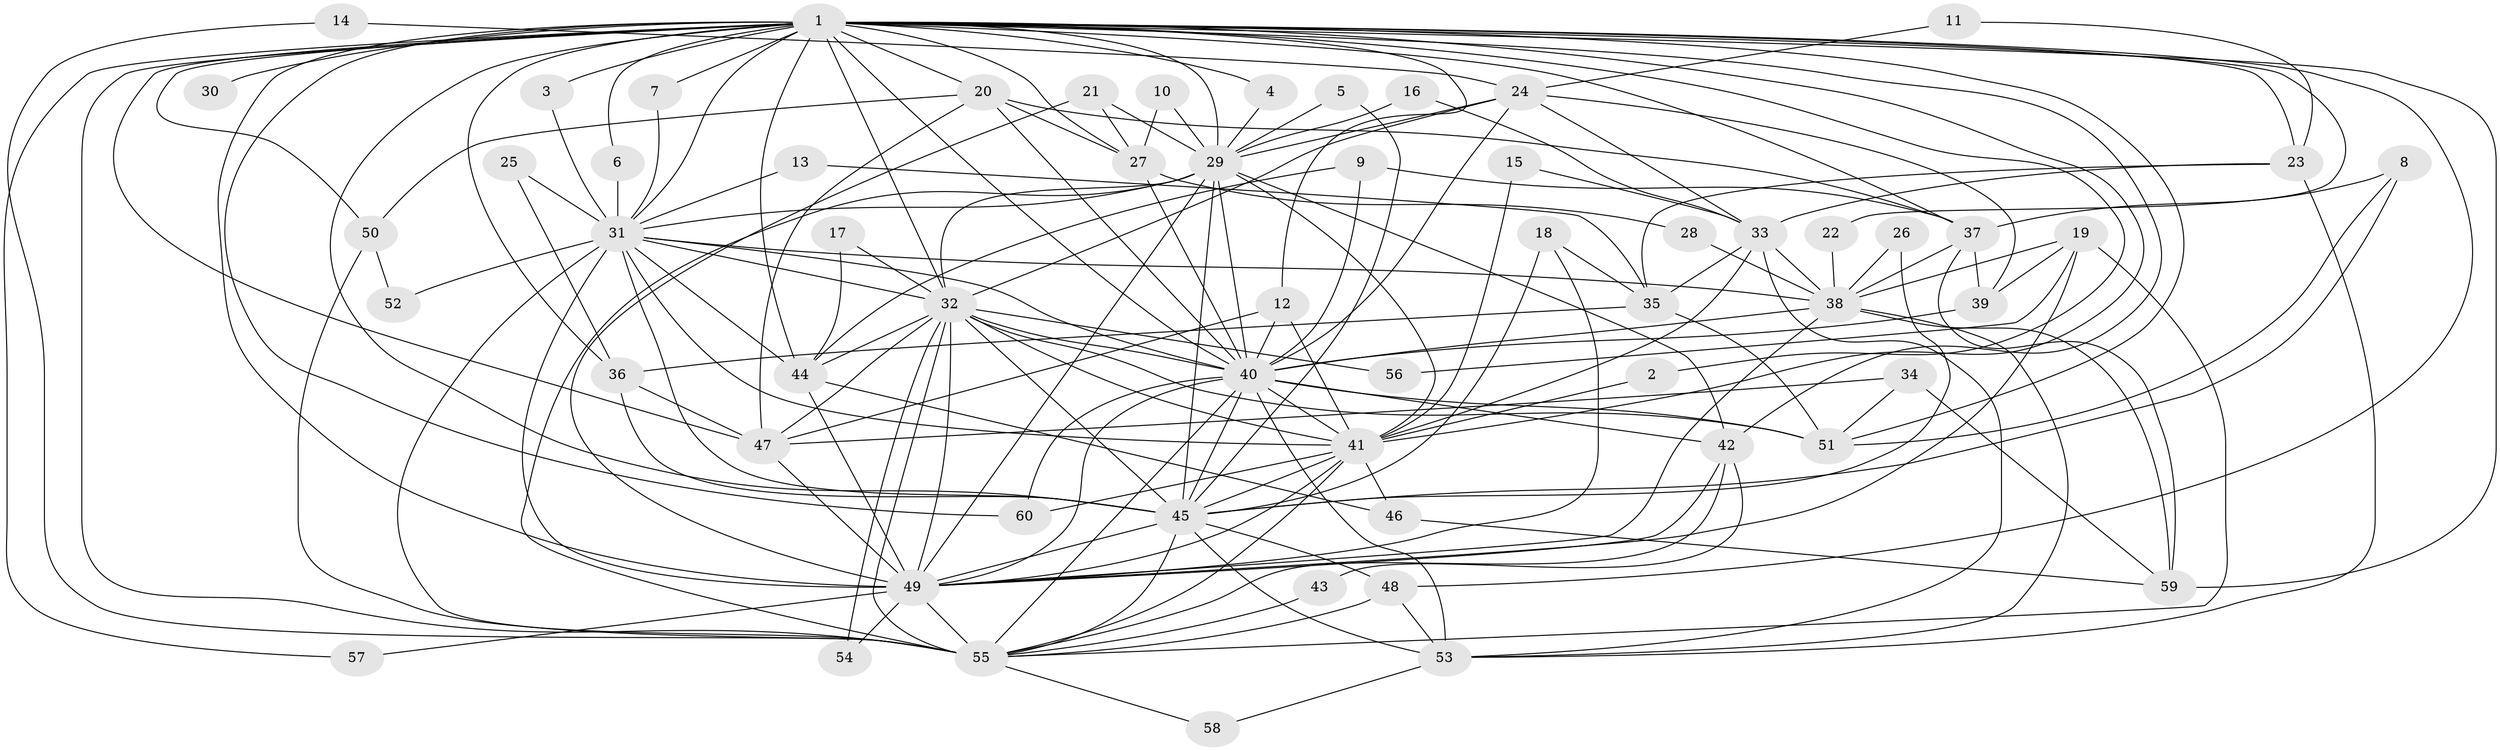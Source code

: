 // original degree distribution, {26: 0.008403361344537815, 23: 0.01680672268907563, 18: 0.025210084033613446, 19: 0.008403361344537815, 17: 0.008403361344537815, 20: 0.008403361344537815, 21: 0.008403361344537815, 3: 0.21008403361344538, 4: 0.07563025210084033, 7: 0.01680672268907563, 5: 0.05042016806722689, 2: 0.5126050420168067, 11: 0.008403361344537815, 6: 0.025210084033613446, 9: 0.008403361344537815, 8: 0.008403361344537815}
// Generated by graph-tools (version 1.1) at 2025/25/03/09/25 03:25:45]
// undirected, 60 vertices, 172 edges
graph export_dot {
graph [start="1"]
  node [color=gray90,style=filled];
  1;
  2;
  3;
  4;
  5;
  6;
  7;
  8;
  9;
  10;
  11;
  12;
  13;
  14;
  15;
  16;
  17;
  18;
  19;
  20;
  21;
  22;
  23;
  24;
  25;
  26;
  27;
  28;
  29;
  30;
  31;
  32;
  33;
  34;
  35;
  36;
  37;
  38;
  39;
  40;
  41;
  42;
  43;
  44;
  45;
  46;
  47;
  48;
  49;
  50;
  51;
  52;
  53;
  54;
  55;
  56;
  57;
  58;
  59;
  60;
  1 -- 2 [weight=1.0];
  1 -- 3 [weight=1.0];
  1 -- 4 [weight=1.0];
  1 -- 6 [weight=1.0];
  1 -- 7 [weight=1.0];
  1 -- 12 [weight=1.0];
  1 -- 20 [weight=1.0];
  1 -- 22 [weight=1.0];
  1 -- 23 [weight=1.0];
  1 -- 27 [weight=1.0];
  1 -- 29 [weight=2.0];
  1 -- 30 [weight=2.0];
  1 -- 31 [weight=2.0];
  1 -- 32 [weight=3.0];
  1 -- 36 [weight=2.0];
  1 -- 37 [weight=1.0];
  1 -- 40 [weight=2.0];
  1 -- 41 [weight=3.0];
  1 -- 42 [weight=1.0];
  1 -- 44 [weight=2.0];
  1 -- 45 [weight=2.0];
  1 -- 47 [weight=1.0];
  1 -- 48 [weight=1.0];
  1 -- 49 [weight=4.0];
  1 -- 50 [weight=1.0];
  1 -- 51 [weight=1.0];
  1 -- 55 [weight=2.0];
  1 -- 57 [weight=1.0];
  1 -- 59 [weight=2.0];
  1 -- 60 [weight=1.0];
  2 -- 41 [weight=1.0];
  3 -- 31 [weight=1.0];
  4 -- 29 [weight=1.0];
  5 -- 29 [weight=1.0];
  5 -- 45 [weight=1.0];
  6 -- 31 [weight=2.0];
  7 -- 31 [weight=1.0];
  8 -- 37 [weight=1.0];
  8 -- 45 [weight=1.0];
  8 -- 51 [weight=1.0];
  9 -- 37 [weight=1.0];
  9 -- 40 [weight=1.0];
  9 -- 44 [weight=1.0];
  10 -- 27 [weight=1.0];
  10 -- 29 [weight=1.0];
  11 -- 23 [weight=1.0];
  11 -- 24 [weight=1.0];
  12 -- 40 [weight=1.0];
  12 -- 41 [weight=1.0];
  12 -- 47 [weight=1.0];
  13 -- 31 [weight=1.0];
  13 -- 35 [weight=1.0];
  14 -- 24 [weight=1.0];
  14 -- 55 [weight=1.0];
  15 -- 33 [weight=1.0];
  15 -- 41 [weight=1.0];
  16 -- 29 [weight=1.0];
  16 -- 33 [weight=1.0];
  17 -- 32 [weight=1.0];
  17 -- 44 [weight=1.0];
  18 -- 35 [weight=1.0];
  18 -- 45 [weight=1.0];
  18 -- 49 [weight=1.0];
  19 -- 38 [weight=1.0];
  19 -- 39 [weight=1.0];
  19 -- 49 [weight=1.0];
  19 -- 55 [weight=1.0];
  19 -- 56 [weight=1.0];
  20 -- 27 [weight=1.0];
  20 -- 37 [weight=1.0];
  20 -- 40 [weight=1.0];
  20 -- 47 [weight=1.0];
  20 -- 50 [weight=1.0];
  21 -- 27 [weight=1.0];
  21 -- 29 [weight=1.0];
  21 -- 49 [weight=1.0];
  22 -- 38 [weight=1.0];
  23 -- 33 [weight=1.0];
  23 -- 35 [weight=1.0];
  23 -- 53 [weight=1.0];
  24 -- 29 [weight=1.0];
  24 -- 32 [weight=1.0];
  24 -- 33 [weight=1.0];
  24 -- 39 [weight=1.0];
  24 -- 40 [weight=1.0];
  25 -- 31 [weight=1.0];
  25 -- 36 [weight=1.0];
  26 -- 38 [weight=1.0];
  26 -- 45 [weight=1.0];
  27 -- 28 [weight=1.0];
  27 -- 40 [weight=1.0];
  28 -- 38 [weight=1.0];
  29 -- 31 [weight=2.0];
  29 -- 32 [weight=1.0];
  29 -- 40 [weight=1.0];
  29 -- 41 [weight=1.0];
  29 -- 42 [weight=1.0];
  29 -- 45 [weight=1.0];
  29 -- 49 [weight=1.0];
  29 -- 55 [weight=1.0];
  31 -- 32 [weight=2.0];
  31 -- 38 [weight=1.0];
  31 -- 40 [weight=1.0];
  31 -- 41 [weight=1.0];
  31 -- 44 [weight=1.0];
  31 -- 45 [weight=3.0];
  31 -- 49 [weight=1.0];
  31 -- 52 [weight=1.0];
  31 -- 55 [weight=2.0];
  32 -- 40 [weight=1.0];
  32 -- 41 [weight=1.0];
  32 -- 44 [weight=1.0];
  32 -- 45 [weight=1.0];
  32 -- 47 [weight=1.0];
  32 -- 49 [weight=1.0];
  32 -- 51 [weight=1.0];
  32 -- 54 [weight=1.0];
  32 -- 55 [weight=1.0];
  32 -- 56 [weight=1.0];
  33 -- 35 [weight=1.0];
  33 -- 38 [weight=1.0];
  33 -- 41 [weight=1.0];
  33 -- 53 [weight=2.0];
  34 -- 47 [weight=1.0];
  34 -- 51 [weight=1.0];
  34 -- 59 [weight=1.0];
  35 -- 36 [weight=1.0];
  35 -- 51 [weight=1.0];
  36 -- 45 [weight=1.0];
  36 -- 47 [weight=2.0];
  37 -- 38 [weight=1.0];
  37 -- 39 [weight=1.0];
  37 -- 59 [weight=1.0];
  38 -- 40 [weight=1.0];
  38 -- 49 [weight=1.0];
  38 -- 53 [weight=1.0];
  38 -- 59 [weight=1.0];
  39 -- 40 [weight=1.0];
  40 -- 41 [weight=2.0];
  40 -- 42 [weight=1.0];
  40 -- 45 [weight=1.0];
  40 -- 49 [weight=1.0];
  40 -- 51 [weight=1.0];
  40 -- 53 [weight=3.0];
  40 -- 55 [weight=1.0];
  40 -- 60 [weight=1.0];
  41 -- 45 [weight=1.0];
  41 -- 46 [weight=1.0];
  41 -- 49 [weight=1.0];
  41 -- 55 [weight=2.0];
  41 -- 60 [weight=1.0];
  42 -- 43 [weight=1.0];
  42 -- 49 [weight=1.0];
  42 -- 55 [weight=1.0];
  43 -- 55 [weight=1.0];
  44 -- 46 [weight=1.0];
  44 -- 49 [weight=1.0];
  45 -- 48 [weight=1.0];
  45 -- 49 [weight=1.0];
  45 -- 53 [weight=1.0];
  45 -- 55 [weight=1.0];
  46 -- 59 [weight=1.0];
  47 -- 49 [weight=2.0];
  48 -- 53 [weight=1.0];
  48 -- 55 [weight=1.0];
  49 -- 54 [weight=1.0];
  49 -- 55 [weight=1.0];
  49 -- 57 [weight=1.0];
  50 -- 52 [weight=1.0];
  50 -- 55 [weight=1.0];
  53 -- 58 [weight=1.0];
  55 -- 58 [weight=1.0];
}

